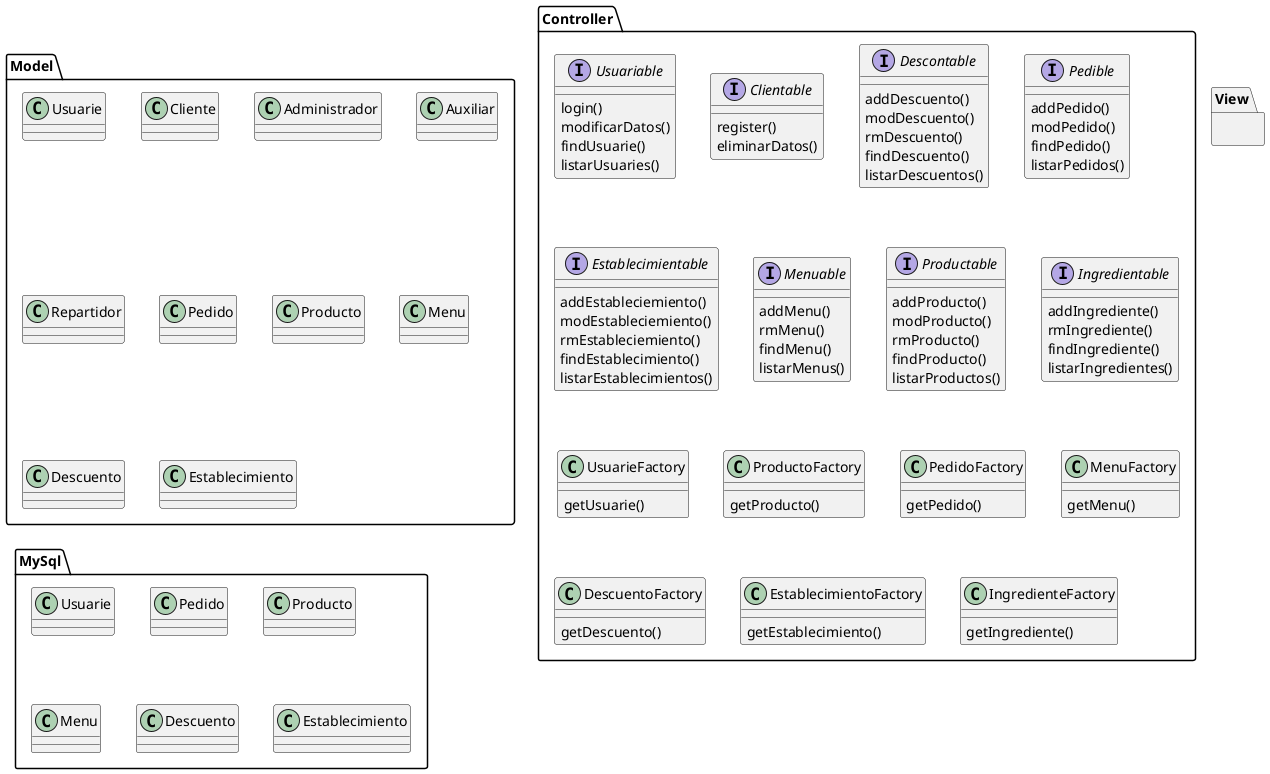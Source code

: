 @startuml

package "Model" {
		class Usuarie {
		}
		class Cliente {
		}
		class Administrador {
		}
		class Auxiliar {
		}
		class Repartidor {
		}
		class Pedido {
		}
		class Producto {
		}
		class Menu {
		}
		class Descuento {
		}
		class Establecimiento {
		}
}

package "View" {
}

package "Controller" {
		interface Usuariable {
			login()
			modificarDatos()
			findUsuarie()
			listarUsuaries()
		}
		interface Clientable {
			register()
			eliminarDatos()
		}
		interface Descontable {
			addDescuento()
			modDescuento()
			rmDescuento()
			findDescuento()
			listarDescuentos()
		}
		interface Pedible {
			addPedido()
			modPedido()
			findPedido()
			listarPedidos()
		}
		interface Establecimientable {
			addEstableciemiento()
			modEstableciemiento()
			rmEstableciemiento()
			findEstablecimiento()
			listarEstablecimientos()
		}
		interface Menuable {
			addMenu()
			rmMenu()
			findMenu()
			listarMenus()
		}
		interface Productable {
			addProducto()
			modProducto()
			rmProducto()
			findProducto()
			listarProductos()
		}
		interface Ingredientable {
			addIngrediente()
			rmIngrediente()
			findIngrediente()
			listarIngredientes()
		}

		class UsuarieFactory {
			getUsuarie()
		}
		class ProductoFactory {
			getProducto()
		}
		class PedidoFactory {
			getPedido()
		}
		class MenuFactory {
			getMenu()
		}
		class DescuentoFactory {
			getDescuento()
		}
		class EstablecimientoFactory {
			getEstablecimiento()
		}
		class IngredienteFactory {
			getIngrediente()
		}
}

package "MySql" {
		class Usuarie {
		}
		class Pedido {
		}
		class Producto {
		}
		class Menu {
		}
		class Descuento {
		}
		class Establecimiento {
		}
}

@enduml
